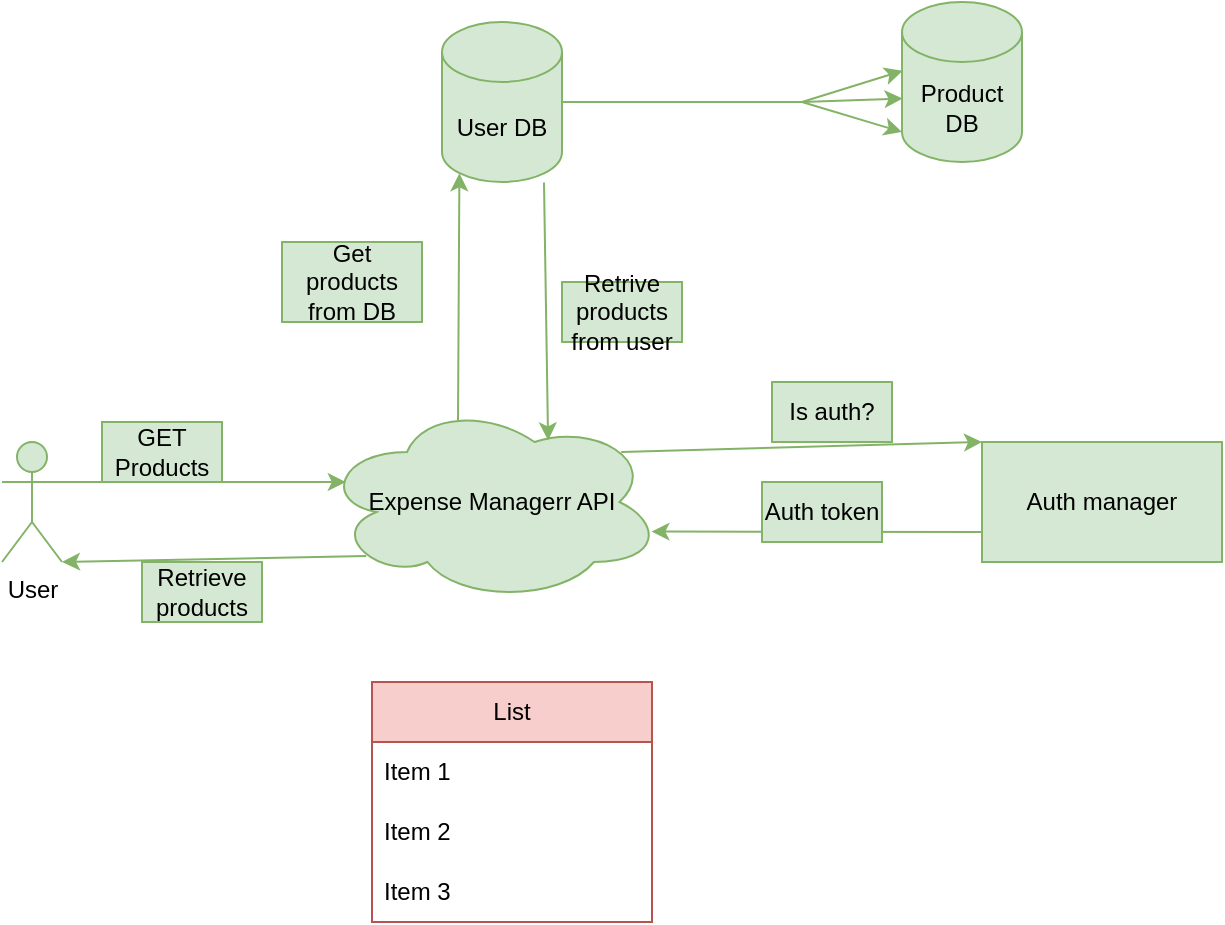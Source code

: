 <mxfile version="22.1.5" type="device">
  <diagram name="Page-1" id="DBJpDvbGDPTTIbI5hq54">
    <mxGraphModel dx="1195" dy="638" grid="1" gridSize="10" guides="1" tooltips="1" connect="1" arrows="1" fold="1" page="1" pageScale="1" pageWidth="850" pageHeight="1100" math="0" shadow="0">
      <root>
        <mxCell id="0" />
        <mxCell id="1" parent="0" />
        <mxCell id="77XGA0ydjoaULQdvntOL-3" value="" style="endArrow=classic;html=1;rounded=0;exitX=1;exitY=0.5;exitDx=0;exitDy=0;entryX=0.005;entryY=0.603;entryDx=0;entryDy=0;exitPerimeter=0;entryPerimeter=0;fillColor=#d5e8d4;strokeColor=#82b366;" parent="1" source="77XGA0ydjoaULQdvntOL-8" target="77XGA0ydjoaULQdvntOL-9" edge="1">
          <mxGeometry width="50" height="50" relative="1" as="geometry">
            <mxPoint x="390" y="120" as="sourcePoint" />
            <mxPoint x="560.0" y="120" as="targetPoint" />
            <Array as="points">
              <mxPoint x="500" y="120" />
            </Array>
          </mxGeometry>
        </mxCell>
        <mxCell id="77XGA0ydjoaULQdvntOL-4" value="" style="endArrow=classic;html=1;rounded=0;entryX=0;entryY=1;entryDx=0;entryDy=-15;entryPerimeter=0;fillColor=#d5e8d4;strokeColor=#82b366;" parent="1" target="77XGA0ydjoaULQdvntOL-9" edge="1">
          <mxGeometry width="50" height="50" relative="1" as="geometry">
            <mxPoint x="500" y="120" as="sourcePoint" />
            <mxPoint x="560.0" y="135" as="targetPoint" />
          </mxGeometry>
        </mxCell>
        <mxCell id="77XGA0ydjoaULQdvntOL-5" value="" style="endArrow=classic;html=1;rounded=0;entryX=0.005;entryY=0.43;entryDx=0;entryDy=0;entryPerimeter=0;fillColor=#d5e8d4;strokeColor=#82b366;" parent="1" target="77XGA0ydjoaULQdvntOL-9" edge="1">
          <mxGeometry width="50" height="50" relative="1" as="geometry">
            <mxPoint x="500" y="120" as="sourcePoint" />
            <mxPoint x="560.0" y="109.98" as="targetPoint" />
          </mxGeometry>
        </mxCell>
        <mxCell id="77XGA0ydjoaULQdvntOL-6" value="User" style="shape=umlActor;verticalLabelPosition=bottom;verticalAlign=top;html=1;outlineConnect=0;fillColor=#d5e8d4;strokeColor=#82b366;" parent="1" vertex="1">
          <mxGeometry x="100" y="290" width="30" height="60" as="geometry" />
        </mxCell>
        <mxCell id="77XGA0ydjoaULQdvntOL-8" value="User DB" style="shape=cylinder3;whiteSpace=wrap;html=1;boundedLbl=1;backgroundOutline=1;size=15;fillColor=#d5e8d4;strokeColor=#82b366;" parent="1" vertex="1">
          <mxGeometry x="320" y="80" width="60" height="80" as="geometry" />
        </mxCell>
        <mxCell id="77XGA0ydjoaULQdvntOL-9" value="Product DB" style="shape=cylinder3;whiteSpace=wrap;html=1;boundedLbl=1;backgroundOutline=1;size=15;fillColor=#d5e8d4;strokeColor=#82b366;" parent="1" vertex="1">
          <mxGeometry x="550" y="70" width="60" height="80" as="geometry" />
        </mxCell>
        <mxCell id="77XGA0ydjoaULQdvntOL-10" value="Expense Managerr API" style="ellipse;shape=cloud;whiteSpace=wrap;html=1;fillColor=#d5e8d4;strokeColor=#82b366;" parent="1" vertex="1">
          <mxGeometry x="260" y="270" width="170" height="100" as="geometry" />
        </mxCell>
        <mxCell id="77XGA0ydjoaULQdvntOL-11" value="" style="endArrow=classic;html=1;rounded=0;exitX=1;exitY=0.333;exitDx=0;exitDy=0;exitPerimeter=0;entryX=0.07;entryY=0.4;entryDx=0;entryDy=0;entryPerimeter=0;fillColor=#d5e8d4;strokeColor=#82b366;" parent="1" source="77XGA0ydjoaULQdvntOL-6" target="77XGA0ydjoaULQdvntOL-10" edge="1">
          <mxGeometry width="50" height="50" relative="1" as="geometry">
            <mxPoint x="400" y="300" as="sourcePoint" />
            <mxPoint x="450" y="250" as="targetPoint" />
          </mxGeometry>
        </mxCell>
        <mxCell id="77XGA0ydjoaULQdvntOL-12" value="GET Products" style="text;html=1;strokeColor=#82b366;fillColor=#d5e8d4;align=center;verticalAlign=middle;whiteSpace=wrap;rounded=0;" parent="1" vertex="1">
          <mxGeometry x="150" y="280" width="60" height="30" as="geometry" />
        </mxCell>
        <mxCell id="77XGA0ydjoaULQdvntOL-13" value="" style="endArrow=classic;html=1;rounded=0;exitX=0.88;exitY=0.25;exitDx=0;exitDy=0;exitPerimeter=0;entryX=0;entryY=0;entryDx=0;entryDy=0;fillColor=#d5e8d4;strokeColor=#82b366;" parent="1" source="77XGA0ydjoaULQdvntOL-10" target="77XGA0ydjoaULQdvntOL-15" edge="1">
          <mxGeometry width="50" height="50" relative="1" as="geometry">
            <mxPoint x="730" y="330" as="sourcePoint" />
            <mxPoint x="780" y="280" as="targetPoint" />
          </mxGeometry>
        </mxCell>
        <mxCell id="77XGA0ydjoaULQdvntOL-15" value="Auth manager" style="rounded=0;whiteSpace=wrap;html=1;fillColor=#d5e8d4;strokeColor=#82b366;" parent="1" vertex="1">
          <mxGeometry x="590" y="290" width="120" height="60" as="geometry" />
        </mxCell>
        <mxCell id="77XGA0ydjoaULQdvntOL-16" value="Is auth?" style="text;html=1;strokeColor=#82b366;fillColor=#d5e8d4;align=center;verticalAlign=middle;whiteSpace=wrap;rounded=0;" parent="1" vertex="1">
          <mxGeometry x="485" y="260" width="60" height="30" as="geometry" />
        </mxCell>
        <mxCell id="77XGA0ydjoaULQdvntOL-17" value="" style="endArrow=classic;html=1;rounded=0;exitX=0;exitY=0.75;exitDx=0;exitDy=0;entryX=0.969;entryY=0.648;entryDx=0;entryDy=0;entryPerimeter=0;fillColor=#d5e8d4;strokeColor=#82b366;" parent="1" source="77XGA0ydjoaULQdvntOL-15" target="77XGA0ydjoaULQdvntOL-10" edge="1">
          <mxGeometry width="50" height="50" relative="1" as="geometry">
            <mxPoint x="400" y="300" as="sourcePoint" />
            <mxPoint x="450" y="250" as="targetPoint" />
          </mxGeometry>
        </mxCell>
        <mxCell id="77XGA0ydjoaULQdvntOL-18" value="Auth token" style="text;html=1;strokeColor=#82b366;fillColor=#d5e8d4;align=center;verticalAlign=middle;whiteSpace=wrap;rounded=0;" parent="1" vertex="1">
          <mxGeometry x="480" y="310" width="60" height="30" as="geometry" />
        </mxCell>
        <mxCell id="77XGA0ydjoaULQdvntOL-20" value="" style="endArrow=classic;html=1;rounded=0;exitX=0.4;exitY=0.1;exitDx=0;exitDy=0;exitPerimeter=0;entryX=0.145;entryY=1;entryDx=0;entryDy=-4.35;entryPerimeter=0;fillColor=#d5e8d4;strokeColor=#82b366;" parent="1" source="77XGA0ydjoaULQdvntOL-10" target="77XGA0ydjoaULQdvntOL-8" edge="1">
          <mxGeometry width="50" height="50" relative="1" as="geometry">
            <mxPoint x="400" y="300" as="sourcePoint" />
            <mxPoint x="450" y="250" as="targetPoint" />
          </mxGeometry>
        </mxCell>
        <mxCell id="77XGA0ydjoaULQdvntOL-21" value="Retrive products from user" style="text;html=1;strokeColor=#82b366;fillColor=#d5e8d4;align=center;verticalAlign=middle;whiteSpace=wrap;rounded=0;" parent="1" vertex="1">
          <mxGeometry x="380" y="210" width="60" height="30" as="geometry" />
        </mxCell>
        <mxCell id="77XGA0ydjoaULQdvntOL-22" value="" style="endArrow=classic;html=1;rounded=0;exitX=0.13;exitY=0.77;exitDx=0;exitDy=0;exitPerimeter=0;fillColor=#d5e8d4;strokeColor=#82b366;entryX=1;entryY=1;entryDx=0;entryDy=0;entryPerimeter=0;" parent="1" source="77XGA0ydjoaULQdvntOL-10" target="77XGA0ydjoaULQdvntOL-6" edge="1">
          <mxGeometry width="50" height="50" relative="1" as="geometry">
            <mxPoint x="400" y="300" as="sourcePoint" />
            <mxPoint x="450" y="250" as="targetPoint" />
          </mxGeometry>
        </mxCell>
        <mxCell id="77XGA0ydjoaULQdvntOL-23" value="Retrieve products" style="text;html=1;strokeColor=#82b366;fillColor=#d5e8d4;align=center;verticalAlign=middle;whiteSpace=wrap;rounded=0;" parent="1" vertex="1">
          <mxGeometry x="170" y="350" width="60" height="30" as="geometry" />
        </mxCell>
        <mxCell id="77XGA0ydjoaULQdvntOL-24" value="" style="endArrow=classic;html=1;rounded=0;exitX=0.85;exitY=1.003;exitDx=0;exitDy=0;exitPerimeter=0;entryX=0.665;entryY=0.192;entryDx=0;entryDy=0;entryPerimeter=0;fillColor=#d5e8d4;strokeColor=#82b366;" parent="1" source="77XGA0ydjoaULQdvntOL-8" target="77XGA0ydjoaULQdvntOL-10" edge="1">
          <mxGeometry width="50" height="50" relative="1" as="geometry">
            <mxPoint x="400" y="300" as="sourcePoint" />
            <mxPoint x="450" y="250" as="targetPoint" />
          </mxGeometry>
        </mxCell>
        <mxCell id="77XGA0ydjoaULQdvntOL-27" value="Get products from DB" style="text;html=1;strokeColor=#82b366;fillColor=#d5e8d4;align=center;verticalAlign=middle;whiteSpace=wrap;rounded=0;" parent="1" vertex="1">
          <mxGeometry x="240" y="190" width="70" height="40" as="geometry" />
        </mxCell>
        <mxCell id="77XGA0ydjoaULQdvntOL-28" value="List" style="swimlane;fontStyle=0;childLayout=stackLayout;horizontal=1;startSize=30;horizontalStack=0;resizeParent=1;resizeParentMax=0;resizeLast=0;collapsible=1;marginBottom=0;whiteSpace=wrap;html=1;fillColor=#f8cecc;strokeColor=#b85450;" parent="1" vertex="1">
          <mxGeometry x="285" y="410" width="140" height="120" as="geometry">
            <mxRectangle x="285" y="410" width="60" height="30" as="alternateBounds" />
          </mxGeometry>
        </mxCell>
        <mxCell id="77XGA0ydjoaULQdvntOL-29" value="Item 1" style="text;strokeColor=none;fillColor=none;align=left;verticalAlign=middle;spacingLeft=4;spacingRight=4;overflow=hidden;points=[[0,0.5],[1,0.5]];portConstraint=eastwest;rotatable=0;whiteSpace=wrap;html=1;" parent="77XGA0ydjoaULQdvntOL-28" vertex="1">
          <mxGeometry y="30" width="140" height="30" as="geometry" />
        </mxCell>
        <mxCell id="77XGA0ydjoaULQdvntOL-30" value="Item 2" style="text;strokeColor=none;fillColor=none;align=left;verticalAlign=middle;spacingLeft=4;spacingRight=4;overflow=hidden;points=[[0,0.5],[1,0.5]];portConstraint=eastwest;rotatable=0;whiteSpace=wrap;html=1;" parent="77XGA0ydjoaULQdvntOL-28" vertex="1">
          <mxGeometry y="60" width="140" height="30" as="geometry" />
        </mxCell>
        <mxCell id="77XGA0ydjoaULQdvntOL-31" value="Item 3" style="text;strokeColor=none;fillColor=none;align=left;verticalAlign=middle;spacingLeft=4;spacingRight=4;overflow=hidden;points=[[0,0.5],[1,0.5]];portConstraint=eastwest;rotatable=0;whiteSpace=wrap;html=1;" parent="77XGA0ydjoaULQdvntOL-28" vertex="1">
          <mxGeometry y="90" width="140" height="30" as="geometry" />
        </mxCell>
      </root>
    </mxGraphModel>
  </diagram>
</mxfile>
